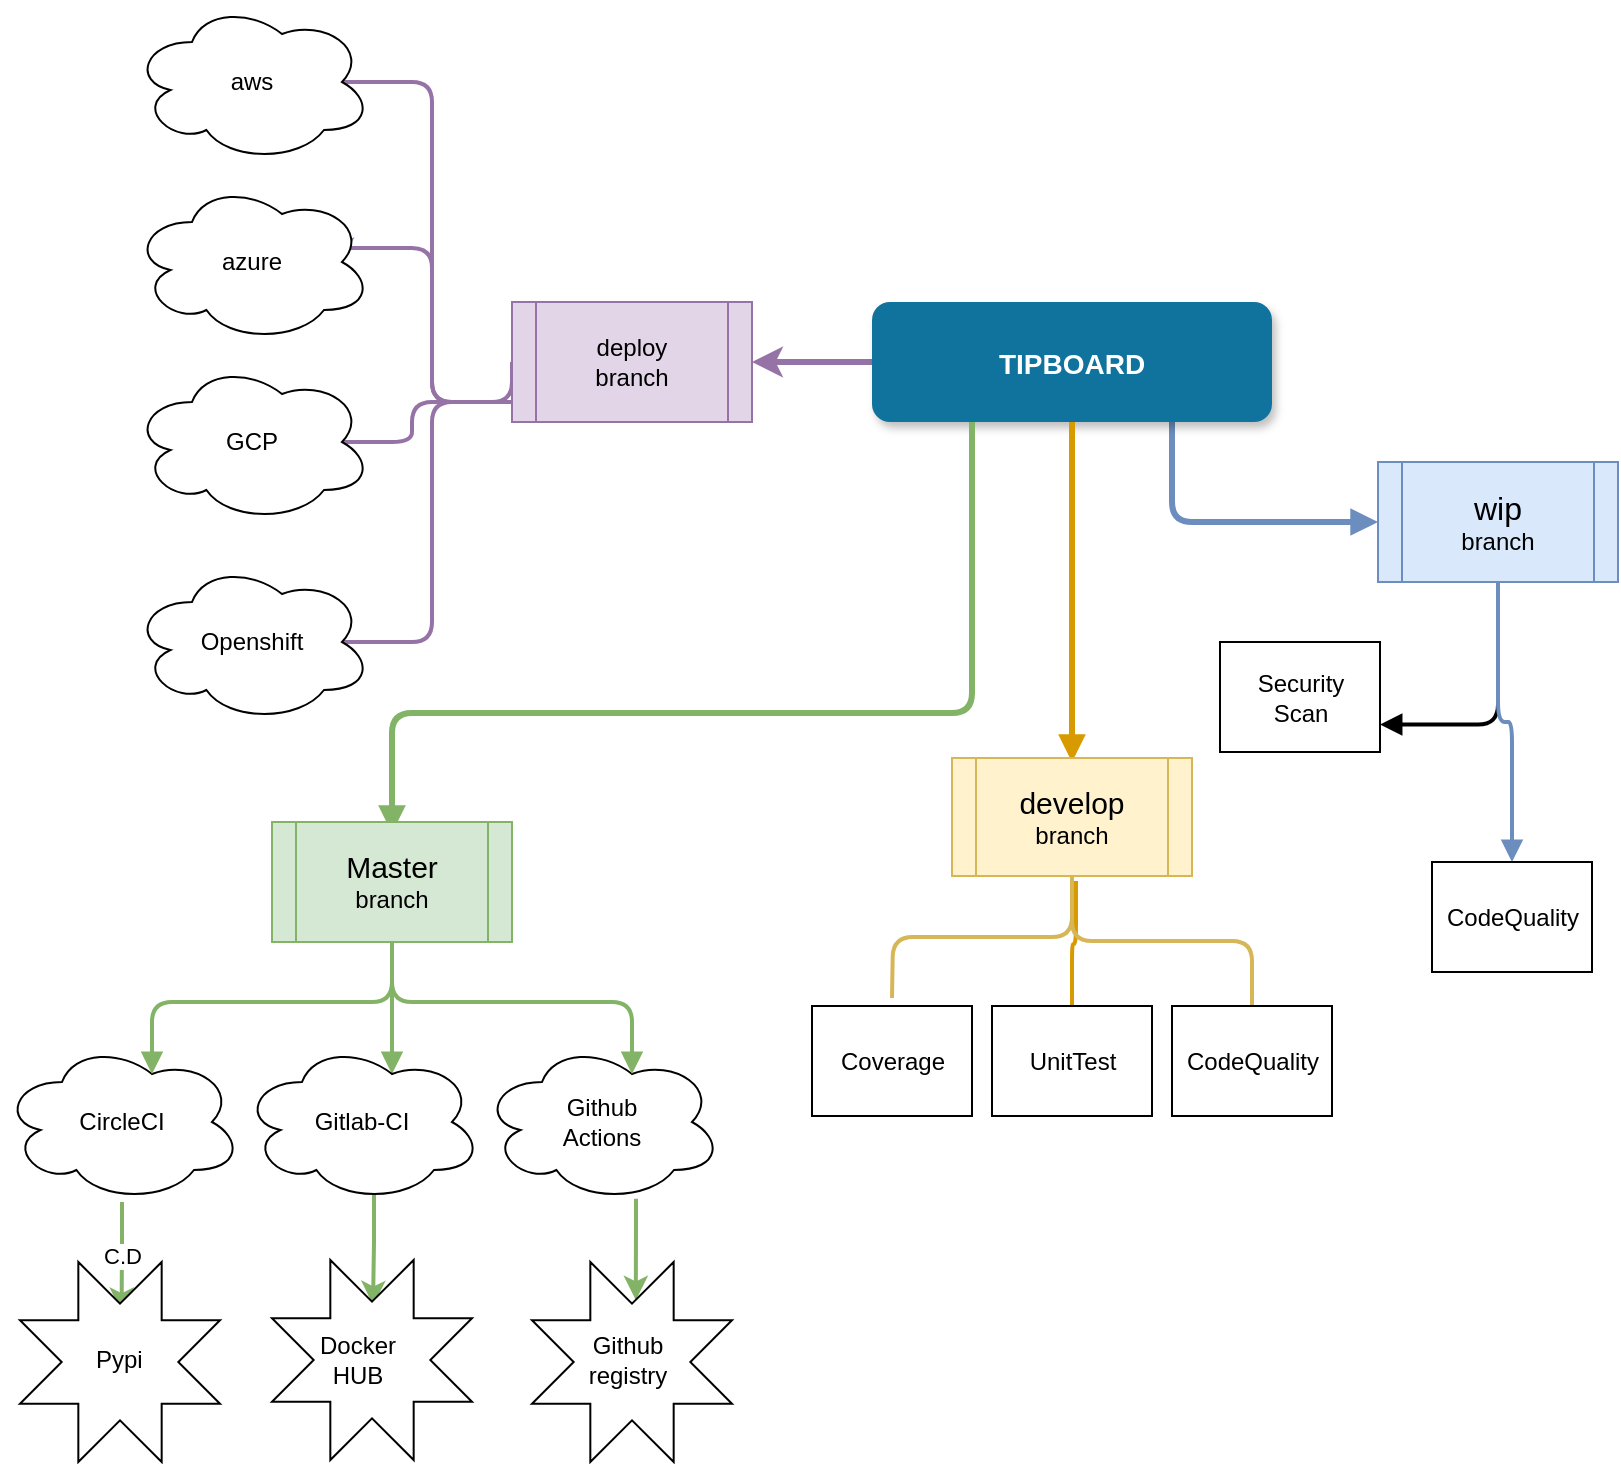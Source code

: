 <mxfile version="12.6.1" type="github">
  <diagram name="Page-1" id="97916047-d0de-89f5-080d-49f4d83e522f">
    <mxGraphModel dx="1240" dy="613" grid="1" gridSize="10" guides="1" tooltips="1" connect="1" arrows="1" fold="1" page="1" pageScale="1.5" pageWidth="1169" pageHeight="827" background="#ffffff" math="0" shadow="0">
      <root>
        <mxCell id="0"/>
        <mxCell id="1" parent="0"/>
        <mxCell id="6P5rHjWisykfpdkxlgF0-66" style="edgeStyle=orthogonalEdgeStyle;rounded=1;orthogonalLoop=1;jettySize=auto;html=1;entryX=1;entryY=0.5;entryDx=0;entryDy=0;strokeWidth=3;fillColor=#e1d5e7;strokeColor=#9673a6;" edge="1" parent="1" source="wQEkFAXj18bgEXl9lPni-55" target="6P5rHjWisykfpdkxlgF0-55">
          <mxGeometry relative="1" as="geometry"/>
        </mxCell>
        <mxCell id="6P5rHjWisykfpdkxlgF0-78" value="" style="edgeStyle=orthogonalEdgeStyle;rounded=1;orthogonalLoop=1;jettySize=auto;html=1;endArrow=none;endFill=0;strokeWidth=2;" edge="1" parent="1" source="wQEkFAXj18bgEXl9lPni-55">
          <mxGeometry relative="1" as="geometry">
            <mxPoint x="930" y="490" as="targetPoint"/>
          </mxGeometry>
        </mxCell>
        <mxCell id="6P5rHjWisykfpdkxlgF0-79" style="edgeStyle=orthogonalEdgeStyle;rounded=1;orthogonalLoop=1;jettySize=auto;html=1;entryX=0;entryY=0.5;entryDx=0;entryDy=0;endArrow=block;endFill=1;strokeWidth=3;exitX=0.75;exitY=1;exitDx=0;exitDy=0;fillColor=#dae8fc;strokeColor=#6c8ebf;" edge="1" parent="1" source="wQEkFAXj18bgEXl9lPni-55" target="wQEkFAXj18bgEXl9lPni-59">
          <mxGeometry relative="1" as="geometry">
            <Array as="points">
              <mxPoint x="980" y="460"/>
            </Array>
          </mxGeometry>
        </mxCell>
        <mxCell id="wQEkFAXj18bgEXl9lPni-55" value="TIPBOARD" style="rounded=1;fillColor=#10739E;strokeColor=none;shadow=1;gradientColor=none;fontStyle=1;fontColor=#FFFFFF;fontSize=14;" parent="1" vertex="1">
          <mxGeometry x="830" y="350" width="200" height="60" as="geometry"/>
        </mxCell>
        <mxCell id="42" value="" style="edgeStyle=elbowEdgeStyle;elbow=vertical;strokeWidth=2;endArrow=block;endFill=1;fontStyle=1;strokeColor=#82b366;fillColor=#d5e8d4;entryX=0.625;entryY=0.2;entryDx=0;entryDy=0;entryPerimeter=0;" parent="1" target="wQEkFAXj18bgEXl9lPni-62" edge="1">
          <mxGeometry y="165.5" width="100" height="100" as="geometry">
            <mxPoint x="590.0" y="675.5" as="sourcePoint"/>
            <mxPoint x="590" y="705.5" as="targetPoint"/>
          </mxGeometry>
        </mxCell>
        <mxCell id="46" value="" style="edgeStyle=elbowEdgeStyle;elbow=vertical;strokeWidth=2;endArrow=none;endFill=0;fontStyle=1;strokeColor=#d79b00;fillColor=#ffe6cc;entryX=0.5;entryY=0;entryDx=0;entryDy=0;" parent="1" edge="1" target="6P5rHjWisykfpdkxlgF0-73">
          <mxGeometry x="62" y="129.5" width="100" height="100" as="geometry">
            <mxPoint x="932" y="639.5" as="sourcePoint"/>
            <mxPoint x="932" y="669.5" as="targetPoint"/>
          </mxGeometry>
        </mxCell>
        <mxCell id="54" value="" style="edgeStyle=elbowEdgeStyle;elbow=vertical;strokeWidth=3;endArrow=block;endFill=1;fontStyle=1;strokeColor=#82b366;fillColor=#d5e8d4;exitX=0.25;exitY=1;exitDx=0;exitDy=0;" parent="1" source="wQEkFAXj18bgEXl9lPni-55" edge="1">
          <mxGeometry x="-40" y="165.5" width="100" height="100" as="geometry">
            <mxPoint x="710" y="405.5" as="sourcePoint"/>
            <mxPoint x="590.0" y="615.5" as="targetPoint"/>
            <Array as="points">
              <mxPoint x="590" y="555.5"/>
            </Array>
          </mxGeometry>
        </mxCell>
        <mxCell id="55" value="" style="edgeStyle=elbowEdgeStyle;elbow=vertical;strokeWidth=3;endArrow=block;endFill=1;fontStyle=1;strokeColor=#d79b00;fillColor=#ffe6cc;exitX=0.5;exitY=1;exitDx=0;exitDy=0;" parent="1" source="wQEkFAXj18bgEXl9lPni-55" edge="1">
          <mxGeometry x="22" y="133.5" width="100" height="100" as="geometry">
            <mxPoint x="900" y="500" as="sourcePoint"/>
            <mxPoint x="930" y="580" as="targetPoint"/>
            <Array as="points">
              <mxPoint x="920" y="480"/>
              <mxPoint x="942" y="488"/>
              <mxPoint x="942" y="523.5"/>
            </Array>
          </mxGeometry>
        </mxCell>
        <mxCell id="wQEkFAXj18bgEXl9lPni-57" value="&lt;div style=&quot;font-size: 15px&quot;&gt;Master&lt;/div&gt;&lt;div&gt;branch&lt;br&gt;&lt;/div&gt;" style="shape=process;whiteSpace=wrap;html=1;backgroundOutline=1;fillColor=#d5e8d4;strokeColor=#82b366;" parent="1" vertex="1">
          <mxGeometry x="530" y="610" width="120" height="60" as="geometry"/>
        </mxCell>
        <mxCell id="6P5rHjWisykfpdkxlgF0-75" style="edgeStyle=orthogonalEdgeStyle;rounded=1;orthogonalLoop=1;jettySize=auto;html=1;entryX=0.5;entryY=0;entryDx=0;entryDy=0;endArrow=none;endFill=0;strokeWidth=2;fillColor=#fff2cc;strokeColor=#d6b656;" edge="1" parent="1" source="wQEkFAXj18bgEXl9lPni-58" target="6P5rHjWisykfpdkxlgF0-70">
          <mxGeometry relative="1" as="geometry"/>
        </mxCell>
        <mxCell id="6P5rHjWisykfpdkxlgF0-76" style="edgeStyle=orthogonalEdgeStyle;rounded=1;orthogonalLoop=1;jettySize=auto;html=1;endArrow=none;endFill=0;strokeWidth=2;exitX=0.5;exitY=1;exitDx=0;exitDy=0;fillColor=#fff2cc;strokeColor=#d6b656;" edge="1" parent="1" source="wQEkFAXj18bgEXl9lPni-58">
          <mxGeometry relative="1" as="geometry">
            <mxPoint x="840" y="698" as="targetPoint"/>
          </mxGeometry>
        </mxCell>
        <mxCell id="wQEkFAXj18bgEXl9lPni-58" value="&lt;font style=&quot;font-size: 15px&quot;&gt;develop&lt;/font&gt;&lt;div&gt;branch&lt;br&gt;&lt;/div&gt;" style="shape=process;whiteSpace=wrap;html=1;backgroundOutline=1;fillColor=#fff2cc;strokeColor=#d6b656;" parent="1" vertex="1">
          <mxGeometry x="870" y="578" width="120" height="59" as="geometry"/>
        </mxCell>
        <mxCell id="6P5rHjWisykfpdkxlgF0-82" style="edgeStyle=orthogonalEdgeStyle;rounded=1;orthogonalLoop=1;jettySize=auto;html=1;entryX=1;entryY=0.75;entryDx=0;entryDy=0;endArrow=block;endFill=1;strokeWidth=2;" edge="1" parent="1" source="wQEkFAXj18bgEXl9lPni-59" target="6P5rHjWisykfpdkxlgF0-80">
          <mxGeometry relative="1" as="geometry"/>
        </mxCell>
        <mxCell id="6P5rHjWisykfpdkxlgF0-83" style="edgeStyle=orthogonalEdgeStyle;rounded=1;orthogonalLoop=1;jettySize=auto;html=1;entryX=0.5;entryY=0;entryDx=0;entryDy=0;endArrow=block;endFill=1;strokeWidth=2;fillColor=#dae8fc;strokeColor=#6c8ebf;" edge="1" parent="1" source="wQEkFAXj18bgEXl9lPni-59" target="6P5rHjWisykfpdkxlgF0-81">
          <mxGeometry relative="1" as="geometry"/>
        </mxCell>
        <mxCell id="wQEkFAXj18bgEXl9lPni-59" value="&lt;font style=&quot;font-size: 16px&quot;&gt;wip&lt;/font&gt;&lt;div&gt;branch&lt;br&gt;&lt;/div&gt;" style="shape=process;whiteSpace=wrap;html=1;backgroundOutline=1;fillColor=#dae8fc;strokeColor=#6c8ebf;" parent="1" vertex="1">
          <mxGeometry x="1083" y="430" width="120" height="60" as="geometry"/>
        </mxCell>
        <mxCell id="wQEkFAXj18bgEXl9lPni-78" style="edgeStyle=orthogonalEdgeStyle;rounded=0;orthogonalLoop=1;jettySize=auto;html=1;entryX=0.519;entryY=0.191;entryDx=0;entryDy=0;entryPerimeter=0;strokeWidth=2;fillColor=#d5e8d4;strokeColor=#82b366;" parent="1" source="wQEkFAXj18bgEXl9lPni-61" target="wQEkFAXj18bgEXl9lPni-75" edge="1">
          <mxGeometry relative="1" as="geometry">
            <Array as="points">
              <mxPoint x="712" y="810"/>
              <mxPoint x="712" y="810"/>
            </Array>
          </mxGeometry>
        </mxCell>
        <mxCell id="wQEkFAXj18bgEXl9lPni-61" value="&lt;div&gt;Github&lt;/div&gt;&lt;div&gt;Actions&lt;br&gt;&lt;/div&gt;" style="ellipse;shape=cloud;whiteSpace=wrap;html=1;" parent="1" vertex="1">
          <mxGeometry x="635" y="720" width="120" height="80" as="geometry"/>
        </mxCell>
        <mxCell id="wQEkFAXj18bgEXl9lPni-77" style="edgeStyle=orthogonalEdgeStyle;rounded=0;orthogonalLoop=1;jettySize=auto;html=1;exitX=0.55;exitY=0.95;exitDx=0;exitDy=0;exitPerimeter=0;entryX=0.505;entryY=0.226;entryDx=0;entryDy=0;entryPerimeter=0;strokeWidth=2;fillColor=#d5e8d4;strokeColor=#82b366;" parent="1" source="wQEkFAXj18bgEXl9lPni-62" target="wQEkFAXj18bgEXl9lPni-73" edge="1">
          <mxGeometry relative="1" as="geometry"/>
        </mxCell>
        <mxCell id="wQEkFAXj18bgEXl9lPni-62" value="Gitlab-CI" style="ellipse;shape=cloud;whiteSpace=wrap;html=1;" parent="1" vertex="1">
          <mxGeometry x="515" y="720" width="120" height="80" as="geometry"/>
        </mxCell>
        <mxCell id="wQEkFAXj18bgEXl9lPni-72" value="C.D" style="edgeStyle=orthogonalEdgeStyle;rounded=0;orthogonalLoop=1;jettySize=auto;html=1;entryX=0.508;entryY=0.25;entryDx=0;entryDy=0;entryPerimeter=0;strokeWidth=2;fillColor=#d5e8d4;strokeColor=#82b366;" parent="1" source="wQEkFAXj18bgEXl9lPni-65" target="wQEkFAXj18bgEXl9lPni-70" edge="1">
          <mxGeometry relative="1" as="geometry"/>
        </mxCell>
        <mxCell id="wQEkFAXj18bgEXl9lPni-65" value="CircleCI" style="ellipse;shape=cloud;whiteSpace=wrap;html=1;" parent="1" vertex="1">
          <mxGeometry x="395" y="720" width="120" height="80" as="geometry"/>
        </mxCell>
        <mxCell id="wQEkFAXj18bgEXl9lPni-67" value="" style="edgeStyle=elbowEdgeStyle;elbow=vertical;strokeWidth=2;endArrow=block;endFill=1;fontStyle=1;strokeColor=#82b366;fillColor=#d5e8d4;entryX=0.625;entryY=0.2;entryDx=0;entryDy=0;entryPerimeter=0;exitX=0.5;exitY=1;exitDx=0;exitDy=0;" parent="1" source="wQEkFAXj18bgEXl9lPni-57" target="wQEkFAXj18bgEXl9lPni-65" edge="1">
          <mxGeometry x="10" y="175.5" width="100" height="100" as="geometry">
            <mxPoint x="600.0" y="685.5" as="sourcePoint"/>
            <mxPoint x="595" y="746" as="targetPoint"/>
            <Array as="points">
              <mxPoint x="500" y="700"/>
            </Array>
          </mxGeometry>
        </mxCell>
        <mxCell id="wQEkFAXj18bgEXl9lPni-68" value="" style="edgeStyle=elbowEdgeStyle;elbow=vertical;strokeWidth=2;endArrow=block;endFill=1;fontStyle=1;strokeColor=#82b366;fillColor=#d5e8d4;exitX=0.5;exitY=1;exitDx=0;exitDy=0;entryX=0.625;entryY=0.2;entryDx=0;entryDy=0;entryPerimeter=0;" parent="1" source="wQEkFAXj18bgEXl9lPni-57" target="wQEkFAXj18bgEXl9lPni-61" edge="1">
          <mxGeometry x="195" y="175.5" width="100" height="100" as="geometry">
            <mxPoint x="775" y="670" as="sourcePoint"/>
            <mxPoint x="590" y="736" as="targetPoint"/>
            <Array as="points">
              <mxPoint x="685" y="700"/>
            </Array>
          </mxGeometry>
        </mxCell>
        <mxCell id="wQEkFAXj18bgEXl9lPni-70" value="" style="verticalLabelPosition=bottom;verticalAlign=top;html=1;shape=mxgraph.basic.8_point_star" parent="1" vertex="1">
          <mxGeometry x="404" y="830" width="100" height="100" as="geometry"/>
        </mxCell>
        <mxCell id="wQEkFAXj18bgEXl9lPni-71" value="&amp;nbsp;Pypi" style="text;html=1;strokeColor=none;fillColor=none;align=center;verticalAlign=middle;whiteSpace=wrap;rounded=0;" parent="1" vertex="1">
          <mxGeometry x="427" y="864" width="50" height="30" as="geometry"/>
        </mxCell>
        <mxCell id="wQEkFAXj18bgEXl9lPni-73" value="" style="verticalLabelPosition=bottom;verticalAlign=top;html=1;shape=mxgraph.basic.8_point_star" parent="1" vertex="1">
          <mxGeometry x="530" y="829" width="100" height="100" as="geometry"/>
        </mxCell>
        <mxCell id="wQEkFAXj18bgEXl9lPni-74" value="Docker HUB" style="text;html=1;strokeColor=none;fillColor=none;align=center;verticalAlign=middle;whiteSpace=wrap;rounded=0;" parent="1" vertex="1">
          <mxGeometry x="548" y="864" width="50" height="30" as="geometry"/>
        </mxCell>
        <mxCell id="wQEkFAXj18bgEXl9lPni-75" value="" style="verticalLabelPosition=bottom;verticalAlign=top;html=1;shape=mxgraph.basic.8_point_star" parent="1" vertex="1">
          <mxGeometry x="660" y="830" width="100" height="100" as="geometry"/>
        </mxCell>
        <mxCell id="wQEkFAXj18bgEXl9lPni-76" value="&lt;div&gt;Github&lt;/div&gt;&lt;div&gt;registry&lt;br&gt;&lt;/div&gt;" style="text;html=1;strokeColor=none;fillColor=none;align=center;verticalAlign=middle;whiteSpace=wrap;rounded=0;" parent="1" vertex="1">
          <mxGeometry x="683" y="864" width="50" height="30" as="geometry"/>
        </mxCell>
        <mxCell id="6P5rHjWisykfpdkxlgF0-62" style="edgeStyle=orthogonalEdgeStyle;rounded=1;orthogonalLoop=1;jettySize=auto;html=1;fillColor=#e1d5e7;strokeColor=#9673a6;entryX=0.875;entryY=0.5;entryDx=0;entryDy=0;entryPerimeter=0;endArrow=none;endFill=0;strokeWidth=2;" edge="1" parent="1" source="6P5rHjWisykfpdkxlgF0-55" target="6P5rHjWisykfpdkxlgF0-59">
          <mxGeometry relative="1" as="geometry">
            <mxPoint x="580" y="490" as="targetPoint"/>
            <Array as="points">
              <mxPoint x="610" y="400"/>
              <mxPoint x="610" y="520"/>
            </Array>
          </mxGeometry>
        </mxCell>
        <mxCell id="6P5rHjWisykfpdkxlgF0-63" style="edgeStyle=orthogonalEdgeStyle;rounded=1;orthogonalLoop=1;jettySize=auto;html=1;strokeWidth=2;fillColor=#e1d5e7;strokeColor=#9673a6;entryX=0.875;entryY=0.5;entryDx=0;entryDy=0;entryPerimeter=0;endArrow=none;endFill=0;" edge="1" parent="1" source="6P5rHjWisykfpdkxlgF0-55" target="6P5rHjWisykfpdkxlgF0-58">
          <mxGeometry relative="1" as="geometry">
            <Array as="points">
              <mxPoint x="600" y="400"/>
              <mxPoint x="600" y="420"/>
            </Array>
          </mxGeometry>
        </mxCell>
        <mxCell id="6P5rHjWisykfpdkxlgF0-64" style="edgeStyle=orthogonalEdgeStyle;rounded=1;orthogonalLoop=1;jettySize=auto;html=1;entryX=0.875;entryY=0.5;entryDx=0;entryDy=0;entryPerimeter=0;strokeWidth=2;fillColor=#e1d5e7;strokeColor=#9673a6;" edge="1" parent="1" source="6P5rHjWisykfpdkxlgF0-55" target="6P5rHjWisykfpdkxlgF0-57">
          <mxGeometry relative="1" as="geometry">
            <Array as="points">
              <mxPoint x="610" y="400"/>
              <mxPoint x="610" y="323"/>
              <mxPoint x="565" y="323"/>
            </Array>
          </mxGeometry>
        </mxCell>
        <mxCell id="6P5rHjWisykfpdkxlgF0-65" style="edgeStyle=orthogonalEdgeStyle;rounded=1;orthogonalLoop=1;jettySize=auto;html=1;strokeWidth=2;exitX=0;exitY=0.5;exitDx=0;exitDy=0;fillColor=#e1d5e7;strokeColor=#9673a6;" edge="1" parent="1" source="6P5rHjWisykfpdkxlgF0-55">
          <mxGeometry relative="1" as="geometry">
            <mxPoint x="550" y="240" as="targetPoint"/>
            <Array as="points">
              <mxPoint x="650" y="400"/>
              <mxPoint x="610" y="400"/>
              <mxPoint x="610" y="240"/>
            </Array>
          </mxGeometry>
        </mxCell>
        <mxCell id="6P5rHjWisykfpdkxlgF0-55" value="deploy&lt;div&gt;branch&lt;br&gt;&lt;/div&gt;" style="shape=process;whiteSpace=wrap;html=1;backgroundOutline=1;fillColor=#e1d5e7;strokeColor=#9673a6;" vertex="1" parent="1">
          <mxGeometry x="650" y="350" width="120" height="60" as="geometry"/>
        </mxCell>
        <mxCell id="6P5rHjWisykfpdkxlgF0-56" value="aws" style="ellipse;shape=cloud;whiteSpace=wrap;html=1;" vertex="1" parent="1">
          <mxGeometry x="460" y="200" width="120" height="80" as="geometry"/>
        </mxCell>
        <mxCell id="6P5rHjWisykfpdkxlgF0-57" value="azure" style="ellipse;shape=cloud;whiteSpace=wrap;html=1;" vertex="1" parent="1">
          <mxGeometry x="460" y="290" width="120" height="80" as="geometry"/>
        </mxCell>
        <mxCell id="6P5rHjWisykfpdkxlgF0-58" value="GCP" style="ellipse;shape=cloud;whiteSpace=wrap;html=1;" vertex="1" parent="1">
          <mxGeometry x="460" y="380" width="120" height="80" as="geometry"/>
        </mxCell>
        <mxCell id="6P5rHjWisykfpdkxlgF0-59" value="Openshift" style="ellipse;shape=cloud;whiteSpace=wrap;html=1;" vertex="1" parent="1">
          <mxGeometry x="460" y="480" width="120" height="80" as="geometry"/>
        </mxCell>
        <mxCell id="6P5rHjWisykfpdkxlgF0-70" value="CodeQuality" style="html=1;" vertex="1" parent="1">
          <mxGeometry x="980" y="702" width="80" height="55" as="geometry"/>
        </mxCell>
        <mxCell id="6P5rHjWisykfpdkxlgF0-73" value="UnitTest" style="html=1;" vertex="1" parent="1">
          <mxGeometry x="890" y="702" width="80" height="55" as="geometry"/>
        </mxCell>
        <mxCell id="6P5rHjWisykfpdkxlgF0-74" value="Coverage" style="html=1;" vertex="1" parent="1">
          <mxGeometry x="800" y="702" width="80" height="55" as="geometry"/>
        </mxCell>
        <mxCell id="6P5rHjWisykfpdkxlgF0-80" value="&lt;div&gt;Security&lt;/div&gt;&lt;div&gt;Scan&lt;br&gt;&lt;/div&gt;" style="html=1;" vertex="1" parent="1">
          <mxGeometry x="1004" y="520" width="80" height="55" as="geometry"/>
        </mxCell>
        <mxCell id="6P5rHjWisykfpdkxlgF0-81" value="CodeQuality" style="html=1;" vertex="1" parent="1">
          <mxGeometry x="1110" y="630" width="80" height="55" as="geometry"/>
        </mxCell>
      </root>
    </mxGraphModel>
  </diagram>
</mxfile>
